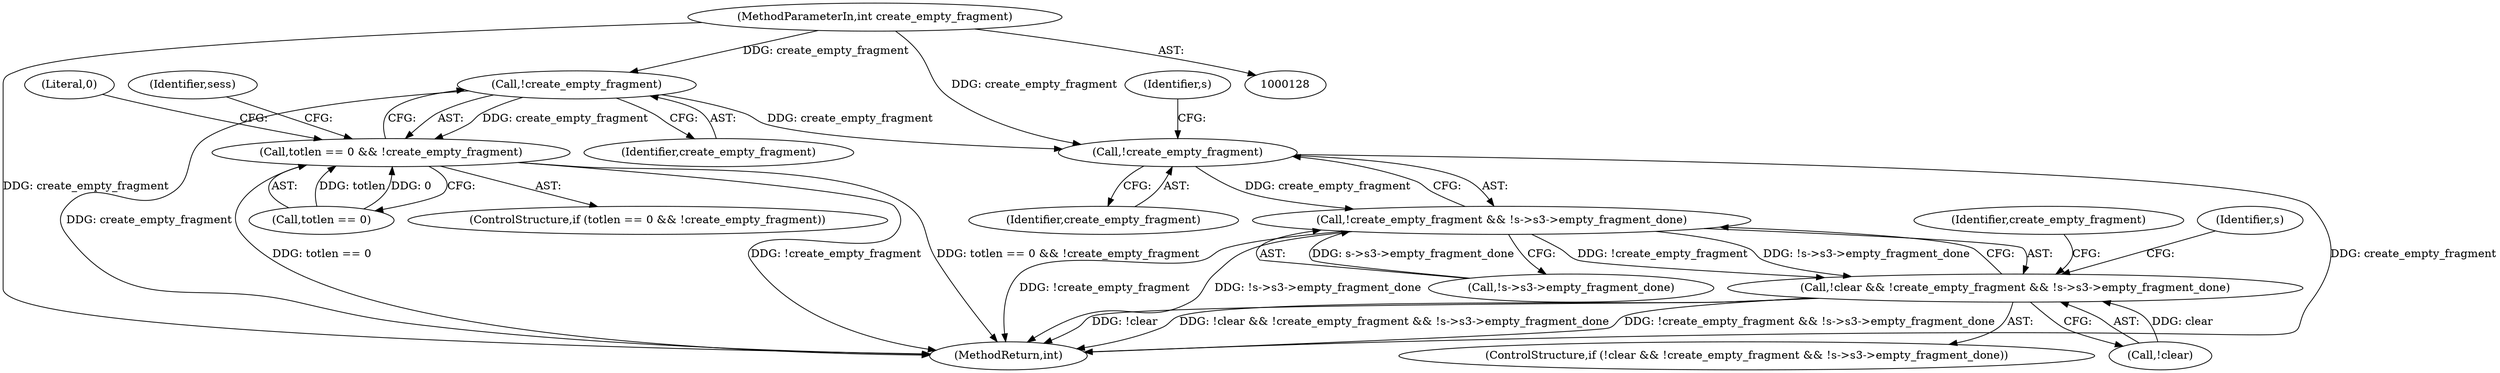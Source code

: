 digraph "0_openssl_4ad93618d26a3ea23d36ad5498ff4f59eff3a4d2@API" {
"1000226" [label="(Call,!create_empty_fragment)"];
"1000134" [label="(MethodParameterIn,int create_empty_fragment)"];
"1000222" [label="(Call,totlen == 0 && !create_empty_fragment)"];
"1000282" [label="(Call,!create_empty_fragment)"];
"1000281" [label="(Call,!create_empty_fragment && !s->s3->empty_fragment_done)"];
"1000278" [label="(Call,!clear && !create_empty_fragment && !s->s3->empty_fragment_done)"];
"1000908" [label="(MethodReturn,int)"];
"1000282" [label="(Call,!create_empty_fragment)"];
"1000229" [label="(Literal,0)"];
"1000231" [label="(Identifier,sess)"];
"1000287" [label="(Identifier,s)"];
"1000284" [label="(Call,!s->s3->empty_fragment_done)"];
"1000226" [label="(Call,!create_empty_fragment)"];
"1000227" [label="(Identifier,create_empty_fragment)"];
"1000281" [label="(Call,!create_empty_fragment && !s->s3->empty_fragment_done)"];
"1000283" [label="(Identifier,create_empty_fragment)"];
"1000295" [label="(Identifier,s)"];
"1000223" [label="(Call,totlen == 0)"];
"1000277" [label="(ControlStructure,if (!clear && !create_empty_fragment && !s->s3->empty_fragment_done))"];
"1000134" [label="(MethodParameterIn,int create_empty_fragment)"];
"1000279" [label="(Call,!clear)"];
"1000340" [label="(Identifier,create_empty_fragment)"];
"1000222" [label="(Call,totlen == 0 && !create_empty_fragment)"];
"1000221" [label="(ControlStructure,if (totlen == 0 && !create_empty_fragment))"];
"1000278" [label="(Call,!clear && !create_empty_fragment && !s->s3->empty_fragment_done)"];
"1000226" -> "1000222"  [label="AST: "];
"1000226" -> "1000227"  [label="CFG: "];
"1000227" -> "1000226"  [label="AST: "];
"1000222" -> "1000226"  [label="CFG: "];
"1000226" -> "1000908"  [label="DDG: create_empty_fragment"];
"1000226" -> "1000222"  [label="DDG: create_empty_fragment"];
"1000134" -> "1000226"  [label="DDG: create_empty_fragment"];
"1000226" -> "1000282"  [label="DDG: create_empty_fragment"];
"1000134" -> "1000128"  [label="AST: "];
"1000134" -> "1000908"  [label="DDG: create_empty_fragment"];
"1000134" -> "1000282"  [label="DDG: create_empty_fragment"];
"1000222" -> "1000221"  [label="AST: "];
"1000222" -> "1000223"  [label="CFG: "];
"1000223" -> "1000222"  [label="AST: "];
"1000229" -> "1000222"  [label="CFG: "];
"1000231" -> "1000222"  [label="CFG: "];
"1000222" -> "1000908"  [label="DDG: totlen == 0"];
"1000222" -> "1000908"  [label="DDG: !create_empty_fragment"];
"1000222" -> "1000908"  [label="DDG: totlen == 0 && !create_empty_fragment"];
"1000223" -> "1000222"  [label="DDG: totlen"];
"1000223" -> "1000222"  [label="DDG: 0"];
"1000282" -> "1000281"  [label="AST: "];
"1000282" -> "1000283"  [label="CFG: "];
"1000283" -> "1000282"  [label="AST: "];
"1000287" -> "1000282"  [label="CFG: "];
"1000281" -> "1000282"  [label="CFG: "];
"1000282" -> "1000908"  [label="DDG: create_empty_fragment"];
"1000282" -> "1000281"  [label="DDG: create_empty_fragment"];
"1000281" -> "1000278"  [label="AST: "];
"1000281" -> "1000284"  [label="CFG: "];
"1000284" -> "1000281"  [label="AST: "];
"1000278" -> "1000281"  [label="CFG: "];
"1000281" -> "1000908"  [label="DDG: !create_empty_fragment"];
"1000281" -> "1000908"  [label="DDG: !s->s3->empty_fragment_done"];
"1000281" -> "1000278"  [label="DDG: !create_empty_fragment"];
"1000281" -> "1000278"  [label="DDG: !s->s3->empty_fragment_done"];
"1000284" -> "1000281"  [label="DDG: s->s3->empty_fragment_done"];
"1000278" -> "1000277"  [label="AST: "];
"1000278" -> "1000279"  [label="CFG: "];
"1000279" -> "1000278"  [label="AST: "];
"1000295" -> "1000278"  [label="CFG: "];
"1000340" -> "1000278"  [label="CFG: "];
"1000278" -> "1000908"  [label="DDG: !clear && !create_empty_fragment && !s->s3->empty_fragment_done"];
"1000278" -> "1000908"  [label="DDG: !create_empty_fragment && !s->s3->empty_fragment_done"];
"1000278" -> "1000908"  [label="DDG: !clear"];
"1000279" -> "1000278"  [label="DDG: clear"];
}
